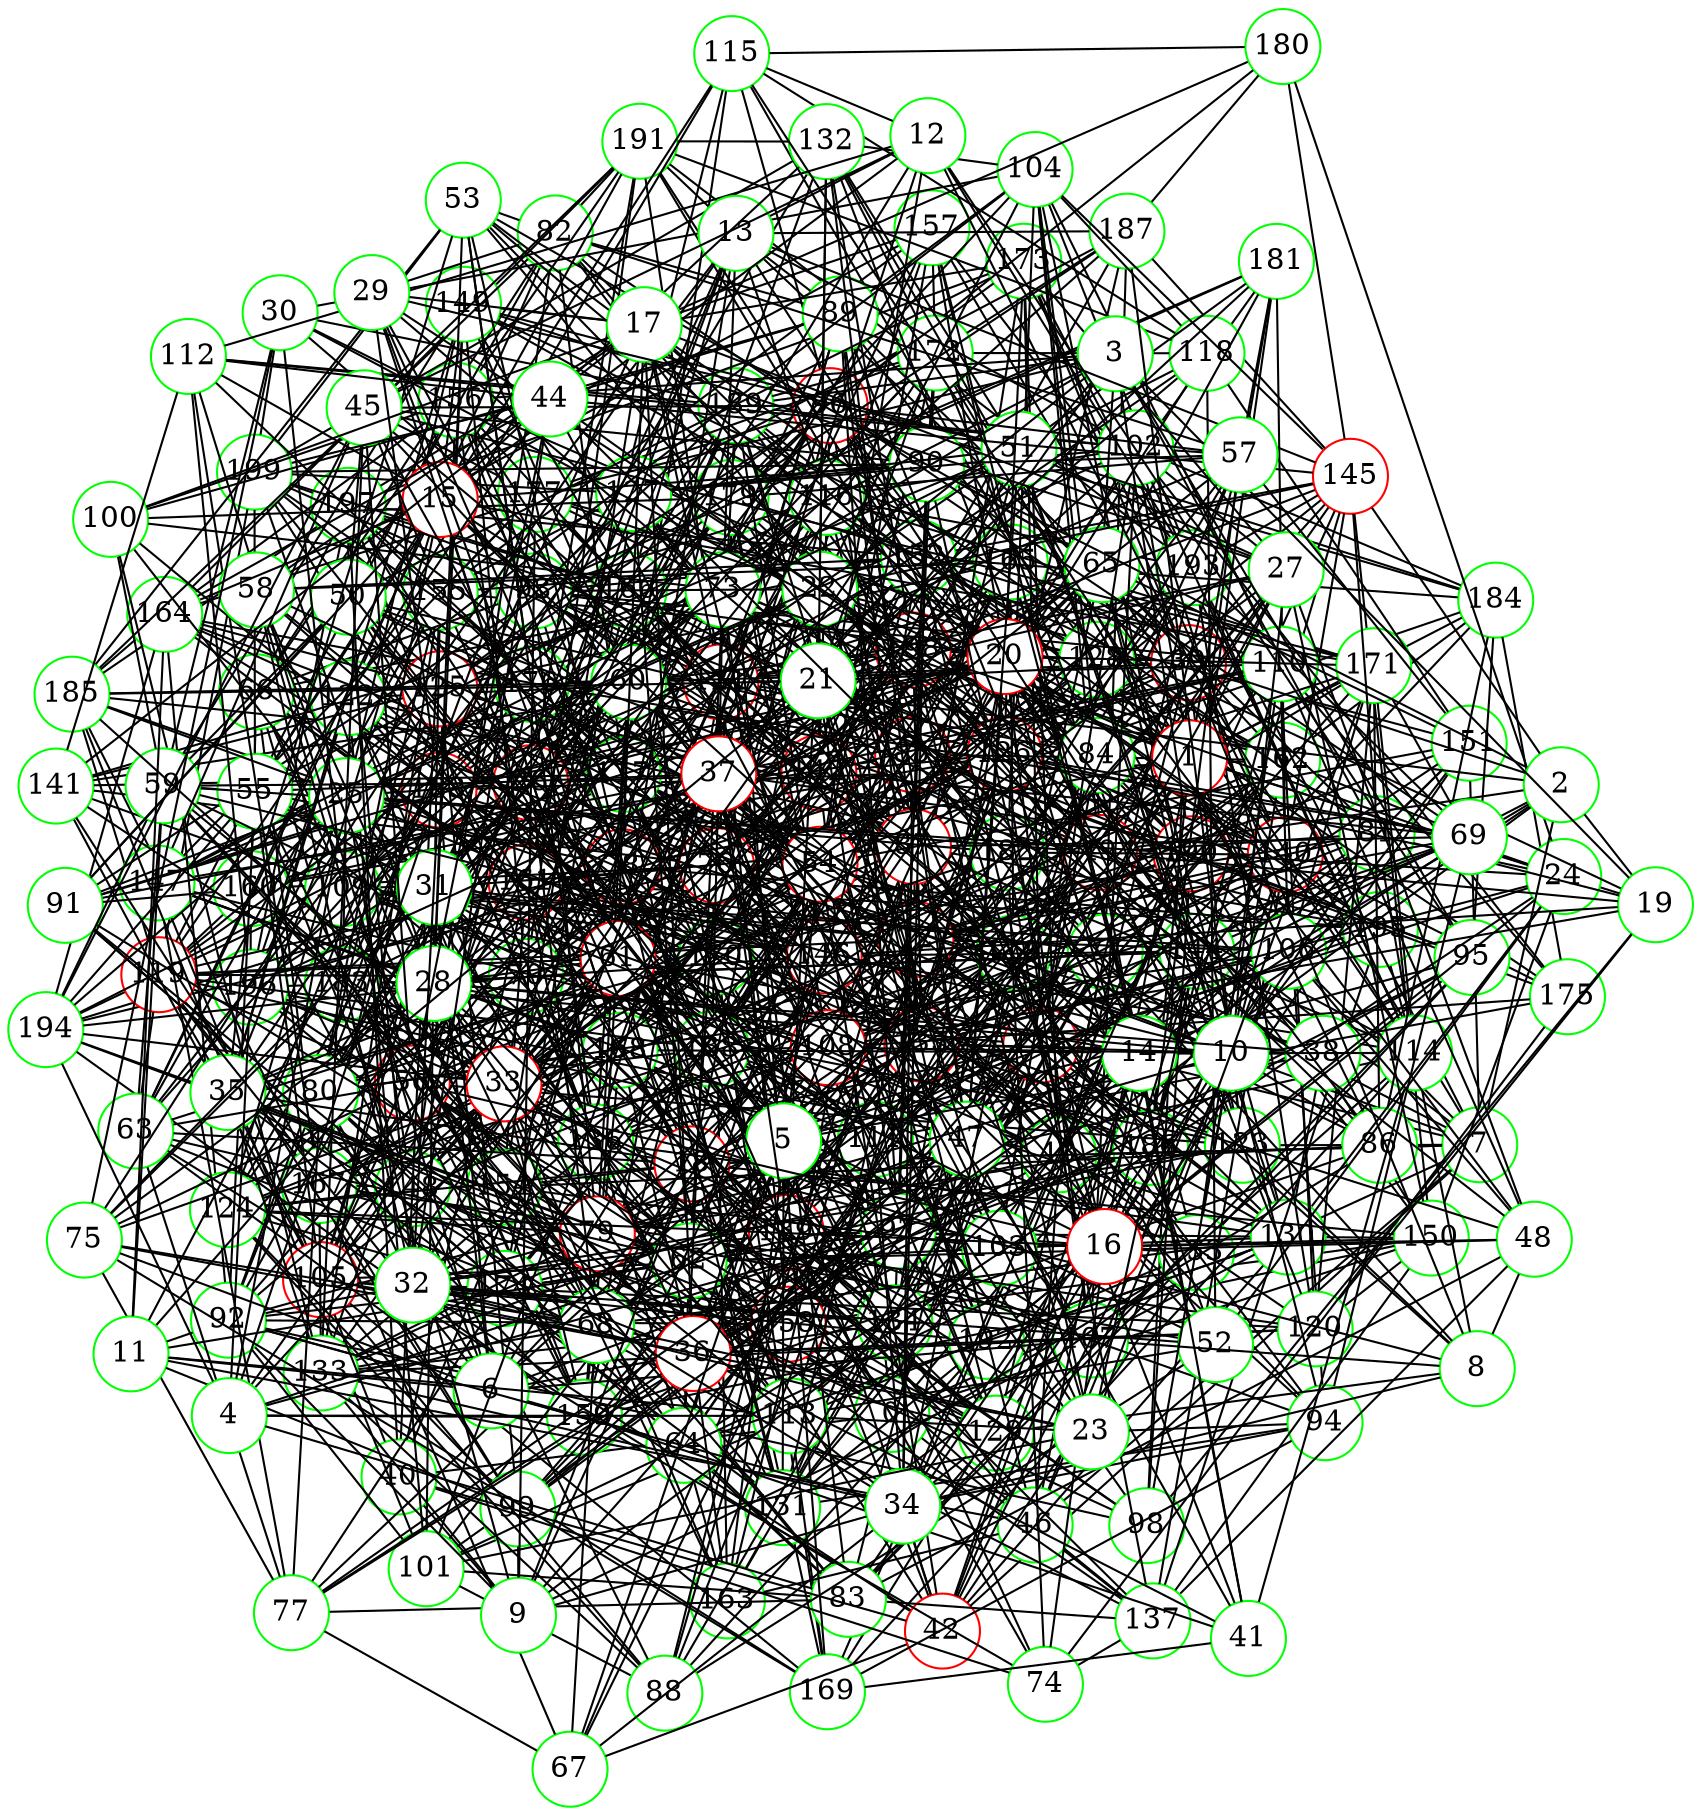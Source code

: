 graph {
graph ["layout"="fdp"]
node ["style"="filled","fillcolor"="white","fixedsize"="true","shape"="circle"]
"0" ["color"="green"]
"160" ["color"="green"]
"196" ["color"="green"]
"197" ["color"="green"]
"199" ["color"="green"]
"161" ["color"="red"]
"194" ["color"="green"]
"163" ["color"="green"]
"170" ["color"="green"]
"187" ["color"="green"]
"188" ["color"="red"]
"189" ["color"="green"]
"198" ["color"="red"]
"195" ["color"="green"]
"186" ["color"="green"]
"7" ["color"="green"]
"162" ["color"="green"]
"173" ["color"="green"]
"184" ["color"="green"]
"39" ["color"="red"]
"66" ["color"="green"]
"167" ["color"="green"]
"182" ["color"="green"]
"185" ["color"="green"]
"76" ["color"="red"]
"96" ["color"="red"]
"164" ["color"="green"]
"191" ["color"="green"]
"193" ["color"="green"]
"135" ["color"="red"]
"136" ["color"="green"]
"140" ["color"="red"]
"168" ["color"="green"]
"190" ["color"="red"]
"192" ["color"="green"]
"175" ["color"="green"]
"145" ["color"="red"]
"178" ["color"="green"]
"180" ["color"="green"]
"150" ["color"="green"]
"152" ["color"="green"]
"155" ["color"="green"]
"177" ["color"="green"]
"157" ["color"="green"]
"165" ["color"="green"]
"171" ["color"="green"]
"172" ["color"="green"]
"183" ["color"="green"]
"158" ["color"="red"]
"166" ["color"="green"]
"159" ["color"="green"]
"181" ["color"="green"]
"143" ["color"="red"]
"109" ["color"="green"]
"141" ["color"="green"]
"146" ["color"="red"]
"176" ["color"="green"]
"179" ["color"="green"]
"156" ["color"="green"]
"116" ["color"="green"]
"119" ["color"="red"]
"138" ["color"="green"]
"139" ["color"="red"]
"153" ["color"="green"]
"142" ["color"="red"]
"144" ["color"="green"]
"115" ["color"="green"]
"117" ["color"="green"]
"169" ["color"="green"]
"118" ["color"="green"]
"151" ["color"="green"]
"122" ["color"="green"]
"121" ["color"="red"]
"154" ["color"="green"]
"126" ["color"="red"]
"107" ["color"="green"]
"130" ["color"="green"]
"114" ["color"="green"]
"85" ["color"="red"]
"134" ["color"="green"]
"174" ["color"="green"]
"147" ["color"="green"]
"123" ["color"="green"]
"128" ["color"="green"]
"149" ["color"="green"]
"95" ["color"="green"]
"94" ["color"="green"]
"131" ["color"="green"]
"111" ["color"="green"]
"129" ["color"="green"]
"148" ["color"="green"]
"82" ["color"="green"]
"89" ["color"="green"]
"97" ["color"="green"]
"101" ["color"="green"]
"137" ["color"="green"]
"108" ["color"="red"]
"103" ["color"="green"]
"105" ["color"="red"]
"125" ["color"="red"]
"127" ["color"="green"]
"100" ["color"="green"]
"133" ["color"="green"]
"104" ["color"="green"]
"132" ["color"="green"]
"110" ["color"="green"]
"120" ["color"="green"]
"93" ["color"="green"]
"113" ["color"="green"]
"98" ["color"="green"]
"70" ["color"="green"]
"92" ["color"="green"]
"78" ["color"="red"]
"124" ["color"="green"]
"71" ["color"="green"]
"72" ["color"="red"]
"106" ["color"="green"]
"81" ["color"="green"]
"99" ["color"="green"]
"87" ["color"="red"]
"88" ["color"="green"]
"42" ["color"="red"]
"67" ["color"="green"]
"77" ["color"="green"]
"80" ["color"="green"]
"83" ["color"="green"]
"54" ["color"="red"]
"60" ["color"="green"]
"79" ["color"="red"]
"91" ["color"="green"]
"62" ["color"="green"]
"64" ["color"="green"]
"73" ["color"="green"]
"63" ["color"="green"]
"43" ["color"="green"]
"46" ["color"="green"]
"61" ["color"="red"]
"55" ["color"="green"]
"59" ["color"="green"]
"49" ["color"="red"]
"84" ["color"="green"]
"18" ["color"="red"]
"65" ["color"="green"]
"90" ["color"="green"]
"22" ["color"="green"]
"38" ["color"="green"]
"86" ["color"="green"]
"25" ["color"="green"]
"35" ["color"="green"]
"102" ["color"="green"]
"112" ["color"="green"]
"26" ["color"="red"]
"68" ["color"="green"]
"75" ["color"="green"]
"51" ["color"="green"]
"50" ["color"="green"]
"40" ["color"="green"]
"74" ["color"="green"]
"56" ["color"="red"]
"1" ["color"="red"]
"6" ["color"="green"]
"36" ["color"="red"]
"41" ["color"="green"]
"47" ["color"="green"]
"11" ["color"="green"]
"58" ["color"="green"]
"31" ["color"="green"]
"19" ["color"="green"]
"20" ["color"="red"]
"53" ["color"="green"]
"24" ["color"="green"]
"52" ["color"="green"]
"27" ["color"="green"]
"48" ["color"="green"]
"2" ["color"="green"]
"3" ["color"="green"]
"33" ["color"="red"]
"4" ["color"="green"]
"5" ["color"="green"]
"37" ["color"="red"]
"8" ["color"="green"]
"34" ["color"="green"]
"14" ["color"="green"]
"69" ["color"="green"]
"16" ["color"="red"]
"30" ["color"="green"]
"9" ["color"="green"]
"10" ["color"="green"]
"28" ["color"="green"]
"12" ["color"="green"]
"13" ["color"="green"]
"45" ["color"="green"]
"15" ["color"="red"]
"17" ["color"="green"]
"29" ["color"="green"]
"21" ["color"="green"]
"23" ["color"="green"]
"32" ["color"="green"]
"44" ["color"="green"]
"57" ["color"="green"]
"0" -- "160"
"0" -- "161"
"0" -- "196"
"0" -- "7"
"0" -- "39"
"0" -- "40"
"0" -- "137"
"0" -- "142"
"0" -- "49"
"0" -- "81"
"0" -- "150"
"0" -- "182"
"0" -- "56"
"0" -- "26"
"160" -- "196"
"196" -- "197"
"197" -- "199"
"161" -- "194"
"161" -- "163"
"161" -- "195"
"161" -- "186"
"161" -- "189"
"163" -- "170"
"170" -- "187"
"170" -- "188"
"170" -- "189"
"189" -- "198"
"7" -- "162"
"7" -- "39"
"7" -- "71"
"7" -- "72"
"7" -- "42"
"7" -- "170"
"7" -- "43"
"7" -- "46"
"7" -- "49"
"7" -- "18"
"7" -- "151"
"7" -- "123"
"7" -- "190"
"162" -- "198"
"162" -- "173"
"162" -- "184"
"162" -- "188"
"173" -- "197"
"39" -- "66"
"39" -- "98"
"39" -- "165"
"39" -- "70"
"39" -- "173"
"39" -- "78"
"39" -- "82"
"39" -- "123"
"39" -- "155"
"39" -- "157"
"39" -- "191"
"66" -- "160"
"66" -- "161"
"66" -- "197"
"66" -- "167"
"66" -- "76"
"66" -- "111"
"66" -- "82"
"66" -- "183"
"66" -- "152"
"66" -- "154"
"66" -- "93"
"66" -- "159"
"66" -- "191"
"167" -- "182"
"167" -- "185"
"182" -- "184"
"185" -- "197"
"76" -- "96"
"76" -- "160"
"76" -- "194"
"76" -- "164"
"76" -- "198"
"76" -- "107"
"76" -- "141"
"76" -- "178"
"76" -- "85"
"76" -- "184"
"76" -- "157"
"76" -- "94"
"96" -- "164"
"96" -- "135"
"96" -- "109"
"96" -- "142"
"96" -- "144"
"96" -- "115"
"96" -- "179"
"96" -- "180"
"96" -- "152"
"96" -- "184"
"96" -- "121"
"96" -- "126"
"164" -- "194"
"164" -- "170"
"164" -- "185"
"164" -- "191"
"191" -- "193"
"193" -- "195"
"135" -- "197"
"135" -- "198"
"135" -- "136"
"135" -- "189"
"135" -- "159"
"136" -- "197"
"136" -- "140"
"136" -- "143"
"136" -- "188"
"140" -- "168"
"140" -- "173"
"140" -- "175"
"140" -- "145"
"140" -- "177"
"140" -- "181"
"140" -- "182"
"168" -- "198"
"168" -- "190"
"190" -- "192"
"175" -- "184"
"145" -- "193"
"145" -- "178"
"145" -- "180"
"145" -- "150"
"145" -- "182"
"145" -- "152"
"145" -- "186"
"145" -- "187"
"180" -- "187"
"150" -- "152"
"150" -- "158"
"150" -- "190"
"150" -- "159"
"152" -- "162"
"152" -- "197"
"152" -- "168"
"152" -- "170"
"152" -- "184"
"152" -- "155"
"152" -- "188"
"152" -- "158"
"155" -- "196"
"155" -- "177"
"155" -- "187"
"155" -- "157"
"157" -- "161"
"157" -- "193"
"157" -- "165"
"157" -- "172"
"165" -- "171"
"165" -- "178"
"172" -- "177"
"172" -- "183"
"172" -- "187"
"172" -- "189"
"183" -- "196"
"158" -- "166"
"158" -- "167"
"158" -- "168"
"158" -- "171"
"158" -- "183"
"166" -- "197"
"166" -- "199"
"166" -- "186"
"159" -- "194"
"159" -- "168"
"181" -- "190"
"143" -- "162"
"143" -- "163"
"143" -- "173"
"143" -- "183"
"143" -- "152"
"109" -- "161"
"109" -- "194"
"109" -- "141"
"109" -- "146"
"109" -- "116"
"109" -- "159"
"146" -- "192"
"146" -- "161"
"146" -- "162"
"146" -- "176"
"146" -- "179"
"146" -- "185"
"146" -- "186"
"146" -- "156"
"146" -- "188"
"146" -- "189"
"176" -- "189"
"179" -- "195"
"179" -- "181"
"179" -- "182"
"156" -- "192"
"156" -- "161"
"156" -- "162"
"156" -- "164"
"156" -- "166"
"116" -- "193"
"116" -- "198"
"116" -- "171"
"116" -- "143"
"116" -- "175"
"116" -- "119"
"116" -- "152"
"116" -- "190"
"116" -- "159"
"119" -- "160"
"119" -- "167"
"119" -- "199"
"119" -- "138"
"119" -- "179"
"119" -- "185"
"119" -- "156"
"119" -- "159"
"138" -- "165"
"138" -- "139"
"138" -- "176"
"138" -- "181"
"138" -- "182"
"138" -- "153"
"139" -- "193"
"139" -- "162"
"139" -- "197"
"139" -- "179"
"139" -- "150"
"139" -- "153"
"153" -- "162"
"153" -- "163"
"153" -- "165"
"153" -- "176"
"153" -- "179"
"142" -- "166"
"142" -- "167"
"142" -- "168"
"142" -- "177"
"142" -- "185"
"144" -- "146"
"144" -- "183"
"144" -- "186"
"115" -- "161"
"115" -- "180"
"115" -- "117"
"115" -- "118"
"115" -- "122"
"115" -- "190"
"117" -- "199"
"117" -- "169"
"117" -- "170"
"117" -- "141"
"169" -- "170"
"169" -- "190"
"118" -- "151"
"118" -- "172"
"118" -- "191"
"151" -- "177"
"122" -- "161"
"122" -- "196"
"122" -- "135"
"122" -- "182"
"121" -- "192"
"121" -- "196"
"121" -- "198"
"121" -- "199"
"121" -- "138"
"121" -- "141"
"121" -- "154"
"121" -- "157"
"121" -- "158"
"121" -- "159"
"121" -- "177"
"121" -- "122"
"121" -- "189"
"121" -- "191"
"154" -- "161"
"154" -- "165"
"154" -- "167"
"154" -- "199"
"126" -- "160"
"126" -- "196"
"126" -- "165"
"126" -- "166"
"126" -- "142"
"126" -- "145"
"126" -- "181"
"126" -- "187"
"126" -- "190"
"126" -- "191"
"107" -- "130"
"107" -- "196"
"107" -- "168"
"107" -- "114"
"107" -- "154"
"107" -- "126"
"130" -- "192"
"130" -- "136"
"130" -- "138"
"130" -- "142"
"130" -- "143"
"114" -- "193"
"114" -- "195"
"114" -- "169"
"114" -- "171"
"114" -- "172"
"114" -- "146"
"114" -- "121"
"85" -- "162"
"85" -- "164"
"85" -- "165"
"85" -- "134"
"85" -- "138"
"85" -- "172"
"85" -- "174"
"85" -- "175"
"85" -- "147"
"85" -- "123"
"85" -- "95"
"134" -- "170"
"134" -- "139"
"174" -- "189"
"147" -- "176"
"147" -- "177"
"147" -- "168"
"123" -- "128"
"123" -- "161"
"123" -- "130"
"123" -- "143"
"128" -- "198"
"128" -- "149"
"128" -- "188"
"149" -- "165"
"149" -- "166"
"149" -- "188"
"95" -- "184"
"95" -- "153"
"95" -- "158"
"95" -- "190"
"94" -- "131"
"94" -- "169"
"94" -- "139"
"94" -- "140"
"94" -- "143"
"131" -- "192"
"131" -- "136"
"131" -- "140"
"131" -- "176"
"131" -- "183"
"111" -- "129"
"111" -- "146"
"111" -- "147"
"111" -- "119"
"111" -- "151"
"111" -- "122"
"111" -- "126"
"129" -- "170"
"129" -- "142"
"129" -- "148"
"129" -- "151"
"129" -- "158"
"148" -- "160"
"148" -- "193"
"148" -- "198"
"148" -- "176"
"148" -- "178"
"82" -- "116"
"82" -- "148"
"82" -- "117"
"82" -- "89"
"82" -- "185"
"82" -- "122"
"82" -- "126"
"82" -- "191"
"89" -- "128"
"89" -- "97"
"89" -- "100"
"89" -- "135"
"89" -- "104"
"89" -- "136"
"89" -- "168"
"89" -- "117"
"97" -- "161"
"97" -- "131"
"97" -- "101"
"97" -- "166"
"97" -- "103"
"97" -- "174"
"97" -- "178"
"97" -- "184"
"97" -- "153"
"97" -- "125"
"97" -- "158"
"101" -- "137"
"101" -- "153"
"101" -- "185"
"101" -- "122"
"101" -- "108"
"137" -- "195"
"137" -- "150"
"137" -- "140"
"137" -- "174"
"137" -- "143"
"108" -- "129"
"108" -- "193"
"108" -- "166"
"108" -- "167"
"108" -- "138"
"108" -- "109"
"108" -- "175"
"108" -- "176"
"108" -- "147"
"108" -- "179"
"103" -- "128"
"103" -- "130"
"103" -- "131"
"103" -- "196"
"103" -- "105"
"103" -- "108"
"103" -- "145"
"103" -- "154"
"105" -- "128"
"105" -- "192"
"105" -- "134"
"105" -- "169"
"105" -- "141"
"105" -- "147"
"125" -- "194"
"125" -- "195"
"125" -- "164"
"125" -- "165"
"125" -- "167"
"125" -- "170"
"125" -- "141"
"125" -- "173"
"125" -- "185"
"125" -- "187"
"125" -- "127"
"127" -- "199"
"127" -- "186"
"127" -- "140"
"127" -- "174"
"127" -- "143"
"100" -- "179"
"100" -- "133"
"100" -- "156"
"100" -- "188"
"133" -- "167"
"133" -- "169"
"133" -- "143"
"133" -- "146"
"133" -- "155"
"133" -- "158"
"104" -- "128"
"104" -- "193"
"104" -- "132"
"104" -- "110"
"104" -- "144"
"104" -- "145"
"104" -- "179"
"104" -- "118"
"104" -- "182"
"104" -- "122"
"132" -- "198"
"132" -- "199"
"132" -- "172"
"132" -- "188"
"132" -- "191"
"110" -- "160"
"110" -- "140"
"110" -- "142"
"110" -- "111"
"110" -- "175"
"110" -- "176"
"110" -- "179"
"110" -- "120"
"110" -- "153"
"110" -- "186"
"110" -- "126"
"120" -- "193"
"120" -- "133"
"120" -- "165"
"120" -- "150"
"120" -- "167"
"120" -- "171"
"120" -- "174"
"93" -- "105"
"93" -- "110"
"93" -- "142"
"93" -- "113"
"93" -- "116"
"93" -- "181"
"93" -- "152"
"93" -- "189"
"93" -- "190"
"113" -- "134"
"113" -- "169"
"113" -- "151"
"113" -- "154"
"113" -- "126"
"98" -- "148"
"98" -- "136"
"98" -- "190"
"98" -- "111"
"70" -- "129"
"70" -- "194"
"70" -- "166"
"70" -- "198"
"70" -- "105"
"70" -- "139"
"70" -- "172"
"70" -- "144"
"70" -- "117"
"70" -- "149"
"70" -- "119"
"70" -- "92"
"70" -- "126"
"70" -- "191"
"92" -- "98"
"92" -- "164"
"92" -- "101"
"92" -- "166"
"92" -- "174"
"92" -- "111"
"92" -- "177"
"92" -- "188"
"92" -- "158"
"78" -- "130"
"78" -- "131"
"78" -- "195"
"78" -- "165"
"78" -- "134"
"78" -- "198"
"78" -- "119"
"78" -- "124"
"78" -- "156"
"124" -- "174"
"124" -- "176"
"124" -- "178"
"124" -- "179"
"124" -- "148"
"124" -- "125"
"71" -- "161"
"71" -- "162"
"71" -- "163"
"71" -- "134"
"71" -- "135"
"71" -- "82"
"71" -- "187"
"72" -- "130"
"72" -- "131"
"72" -- "136"
"72" -- "106"
"72" -- "171"
"72" -- "109"
"72" -- "173"
"72" -- "81"
"72" -- "87"
"72" -- "119"
"72" -- "151"
"72" -- "186"
"72" -- "124"
"72" -- "125"
"72" -- "190"
"72" -- "127"
"106" -- "162"
"106" -- "195"
"106" -- "132"
"106" -- "166"
"106" -- "135"
"106" -- "169"
"106" -- "171"
"106" -- "172"
"106" -- "109"
"81" -- "99"
"81" -- "108"
"81" -- "144"
"81" -- "145"
"81" -- "114"
"81" -- "151"
"81" -- "89"
"99" -- "135"
"99" -- "167"
"99" -- "139"
"99" -- "124"
"99" -- "125"
"99" -- "141"
"99" -- "143"
"87" -- "128"
"87" -- "161"
"87" -- "163"
"87" -- "195"
"87" -- "132"
"87" -- "167"
"87" -- "172"
"87" -- "114"
"87" -- "116"
"87" -- "88"
"87" -- "121"
"87" -- "186"
"87" -- "93"
"88" -- "192"
"88" -- "148"
"88" -- "101"
"88" -- "133"
"88" -- "135"
"88" -- "105"
"88" -- "108"
"88" -- "124"
"88" -- "143"
"42" -- "130"
"42" -- "67"
"42" -- "70"
"42" -- "106"
"42" -- "138"
"42" -- "144"
"42" -- "54"
"42" -- "153"
"42" -- "186"
"42" -- "63"
"67" -- "129"
"67" -- "167"
"67" -- "77"
"67" -- "78"
"67" -- "126"
"67" -- "158"
"77" -- "80"
"77" -- "97"
"77" -- "83"
"77" -- "147"
"77" -- "174"
"80" -- "131"
"80" -- "168"
"80" -- "106"
"80" -- "170"
"80" -- "83"
"80" -- "87"
"80" -- "155"
"80" -- "189"
"83" -- "129"
"83" -- "106"
"83" -- "178"
"83" -- "183"
"83" -- "153"
"83" -- "95"
"54" -- "193"
"54" -- "163"
"54" -- "164"
"54" -- "197"
"54" -- "166"
"54" -- "71"
"54" -- "199"
"54" -- "138"
"54" -- "172"
"54" -- "176"
"54" -- "117"
"54" -- "151"
"54" -- "152"
"54" -- "153"
"54" -- "60"
"54" -- "157"
"54" -- "62"
"60" -- "96"
"60" -- "132"
"60" -- "198"
"60" -- "136"
"60" -- "78"
"60" -- "79"
"60" -- "80"
"60" -- "149"
"60" -- "183"
"60" -- "185"
"60" -- "94"
"79" -- "161"
"79" -- "162"
"79" -- "194"
"79" -- "133"
"79" -- "137"
"79" -- "114"
"79" -- "182"
"79" -- "122"
"79" -- "186"
"79" -- "91"
"79" -- "124"
"79" -- "93"
"79" -- "159"
"91" -- "96"
"91" -- "160"
"91" -- "148"
"91" -- "188"
"91" -- "174"
"62" -- "64"
"62" -- "194"
"62" -- "100"
"62" -- "134"
"62" -- "76"
"62" -- "174"
"62" -- "79"
"62" -- "123"
"62" -- "63"
"62" -- "127"
"64" -- "130"
"64" -- "83"
"64" -- "198"
"64" -- "103"
"64" -- "73"
"64" -- "154"
"64" -- "91"
"64" -- "92"
"73" -- "161"
"73" -- "195"
"73" -- "100"
"73" -- "196"
"73" -- "76"
"73" -- "141"
"73" -- "83"
"73" -- "116"
"73" -- "187"
"73" -- "188"
"63" -- "77"
"63" -- "176"
"63" -- "182"
"63" -- "119"
"63" -- "122"
"63" -- "155"
"63" -- "127"
"43" -- "193"
"43" -- "196"
"43" -- "71"
"43" -- "109"
"43" -- "173"
"43" -- "46"
"43" -- "174"
"43" -- "54"
"43" -- "182"
"43" -- "55"
"43" -- "120"
"46" -- "163"
"46" -- "168"
"46" -- "137"
"46" -- "140"
"46" -- "61"
"61" -- "192"
"61" -- "164"
"61" -- "133"
"61" -- "134"
"61" -- "105"
"61" -- "109"
"61" -- "111"
"61" -- "81"
"61" -- "116"
"61" -- "117"
"61" -- "119"
"61" -- "158"
"55" -- "194"
"55" -- "199"
"55" -- "105"
"55" -- "138"
"55" -- "139"
"55" -- "78"
"55" -- "174"
"55" -- "115"
"55" -- "148"
"55" -- "59"
"55" -- "92"
"59" -- "194"
"59" -- "100"
"59" -- "136"
"59" -- "138"
"59" -- "149"
"59" -- "183"
"59" -- "190"
"59" -- "63"
"49" -- "64"
"49" -- "132"
"49" -- "198"
"49" -- "135"
"49" -- "104"
"49" -- "170"
"49" -- "108"
"49" -- "111"
"49" -- "81"
"49" -- "84"
"49" -- "123"
"49" -- "60"
"49" -- "93"
"49" -- "62"
"49" -- "191"
"84" -- "96"
"84" -- "134"
"84" -- "198"
"84" -- "104"
"84" -- "171"
"84" -- "172"
"84" -- "143"
"84" -- "121"
"84" -- "158"
"84" -- "190"
"18" -- "65"
"18" -- "129"
"18" -- "193"
"18" -- "131"
"18" -- "134"
"18" -- "135"
"18" -- "199"
"18" -- "137"
"18" -- "140"
"18" -- "78"
"18" -- "143"
"18" -- "22"
"18" -- "150"
"18" -- "25"
"18" -- "154"
"18" -- "155"
"18" -- "159"
"18" -- "35"
"18" -- "113"
"18" -- "50"
"18" -- "124"
"18" -- "63"
"65" -- "130"
"65" -- "162"
"65" -- "70"
"65" -- "168"
"65" -- "78"
"65" -- "174"
"65" -- "114"
"65" -- "178"
"65" -- "151"
"65" -- "121"
"65" -- "90"
"65" -- "123"
"90" -- "96"
"90" -- "97"
"90" -- "199"
"90" -- "172"
"90" -- "127"
"22" -- "128"
"22" -- "192"
"22" -- "162"
"22" -- "132"
"22" -- "38"
"22" -- "104"
"22" -- "139"
"22" -- "142"
"22" -- "145"
"22" -- "177"
"22" -- "147"
"22" -- "86"
"22" -- "87"
"22" -- "60"
"22" -- "93"
"38" -- "130"
"38" -- "135"
"38" -- "168"
"38" -- "73"
"38" -- "111"
"38" -- "114"
"38" -- "178"
"38" -- "179"
"38" -- "188"
"86" -- "131"
"86" -- "117"
"86" -- "184"
"86" -- "154"
"86" -- "171"
"86" -- "159"
"25" -- "160"
"25" -- "35"
"25" -- "102"
"25" -- "135"
"25" -- "49"
"25" -- "113"
"25" -- "148"
"25" -- "149"
"25" -- "182"
"25" -- "183"
"25" -- "185"
"25" -- "26"
"25" -- "91"
"35" -- "160"
"35" -- "131"
"35" -- "133"
"35" -- "105"
"35" -- "170"
"35" -- "76"
"35" -- "84"
"35" -- "149"
"35" -- "119"
"35" -- "122"
"35" -- "188"
"35" -- "62"
"35" -- "158"
"102" -- "198"
"102" -- "106"
"102" -- "107"
"102" -- "143"
"102" -- "175"
"102" -- "112"
"102" -- "114"
"102" -- "146"
"102" -- "116"
"102" -- "184"
"102" -- "189"
"102" -- "127"
"112" -- "176"
"112" -- "196"
"112" -- "167"
"112" -- "141"
"112" -- "189"
"26" -- "96"
"26" -- "97"
"26" -- "194"
"26" -- "68"
"26" -- "133"
"26" -- "197"
"26" -- "105"
"26" -- "138"
"26" -- "75"
"26" -- "172"
"26" -- "142"
"26" -- "80"
"26" -- "51"
"26" -- "152"
"26" -- "59"
"26" -- "191"
"68" -- "130"
"68" -- "133"
"68" -- "165"
"68" -- "71"
"68" -- "75"
"68" -- "77"
"68" -- "111"
"68" -- "118"
"68" -- "183"
"68" -- "122"
"68" -- "186"
"75" -- "183"
"75" -- "168"
"75" -- "169"
"75" -- "77"
"75" -- "125"
"51" -- "130"
"51" -- "132"
"51" -- "170"
"51" -- "147"
"51" -- "149"
"51" -- "181"
"51" -- "54"
"51" -- "118"
"51" -- "87"
"51" -- "184"
"51" -- "125"
"51" -- "127"
"50" -- "197"
"50" -- "134"
"50" -- "173"
"50" -- "142"
"50" -- "176"
"50" -- "82"
"50" -- "178"
"50" -- "59"
"50" -- "91"
"50" -- "126"
"40" -- "96"
"40" -- "161"
"40" -- "197"
"40" -- "105"
"40" -- "42"
"40" -- "74"
"40" -- "155"
"74" -- "117"
"74" -- "182"
"74" -- "137"
"74" -- "139"
"74" -- "159"
"74" -- "175"
"56" -- "129"
"56" -- "105"
"56" -- "138"
"56" -- "170"
"56" -- "75"
"56" -- "112"
"56" -- "83"
"56" -- "119"
"56" -- "152"
"56" -- "121"
"56" -- "123"
"56" -- "60"
"56" -- "189"
"56" -- "158"
"56" -- "63"
"56" -- "159"
"1" -- "6"
"1" -- "102"
"1" -- "198"
"1" -- "73"
"1" -- "171"
"1" -- "46"
"1" -- "78"
"1" -- "113"
"1" -- "146"
"1" -- "19"
"1" -- "115"
"1" -- "20"
"1" -- "181"
"1" -- "22"
"1" -- "86"
"1" -- "24"
"1" -- "186"
"1" -- "27"
"1" -- "189"
"6" -- "64"
"6" -- "36"
"6" -- "11"
"6" -- "75"
"6" -- "107"
"6" -- "80"
"6" -- "84"
"6" -- "148"
"6" -- "54"
"6" -- "119"
"6" -- "58"
"6" -- "186"
"6" -- "188"
"6" -- "31"
"6" -- "63"
"36" -- "160"
"36" -- "192"
"36" -- "163"
"36" -- "196"
"36" -- "134"
"36" -- "168"
"36" -- "41"
"36" -- "43"
"36" -- "75"
"36" -- "77"
"36" -- "80"
"36" -- "144"
"36" -- "146"
"36" -- "87"
"36" -- "120"
"36" -- "59"
"36" -- "188"
"36" -- "63"
"36" -- "95"
"41" -- "49"
"41" -- "114"
"41" -- "169"
"41" -- "43"
"41" -- "47"
"41" -- "159"
"47" -- "133"
"47" -- "71"
"47" -- "77"
"47" -- "50"
"47" -- "51"
"47" -- "85"
"47" -- "89"
"47" -- "189"
"47" -- "158"
"11" -- "113"
"11" -- "99"
"11" -- "164"
"11" -- "121"
"11" -- "59"
"11" -- "92"
"11" -- "93"
"11" -- "46"
"11" -- "62"
"58" -- "178"
"58" -- "165"
"58" -- "152"
"58" -- "108"
"58" -- "157"
"58" -- "111"
"58" -- "159"
"31" -- "101"
"31" -- "70"
"31" -- "72"
"31" -- "105"
"31" -- "43"
"31" -- "76"
"31" -- "176"
"31" -- "146"
"31" -- "179"
"31" -- "117"
"31" -- "118"
"31" -- "183"
"31" -- "186"
"31" -- "155"
"19" -- "49"
"19" -- "81"
"19" -- "98"
"19" -- "146"
"19" -- "120"
"19" -- "152"
"19" -- "108"
"20" -- "128"
"20" -- "160"
"20" -- "65"
"20" -- "161"
"20" -- "195"
"20" -- "134"
"20" -- "135"
"20" -- "107"
"20" -- "171"
"20" -- "108"
"20" -- "140"
"20" -- "173"
"20" -- "47"
"20" -- "53"
"20" -- "86"
"20" -- "183"
"20" -- "26"
"20" -- "186"
"20" -- "123"
"20" -- "188"
"20" -- "93"
"20" -- "157"
"20" -- "189"
"53" -- "160"
"53" -- "65"
"53" -- "199"
"53" -- "136"
"53" -- "78"
"53" -- "176"
"53" -- "82"
"53" -- "182"
"53" -- "185"
"53" -- "156"
"53" -- "189"
"53" -- "126"
"24" -- "192"
"24" -- "130"
"24" -- "52"
"24" -- "180"
"24" -- "134"
"24" -- "150"
"24" -- "198"
"24" -- "135"
"24" -- "126"
"24" -- "190"
"24" -- "143"
"52" -- "113"
"52" -- "118"
"52" -- "88"
"52" -- "168"
"52" -- "60"
"52" -- "126"
"52" -- "79"
"52" -- "143"
"27" -- "64"
"27" -- "102"
"27" -- "173"
"27" -- "47"
"27" -- "48"
"27" -- "51"
"27" -- "149"
"27" -- "150"
"27" -- "87"
"27" -- "121"
"27" -- "62"
"48" -- "128"
"48" -- "83"
"48" -- "85"
"48" -- "135"
"48" -- "137"
"48" -- "106"
"48" -- "62"
"48" -- "110"
"2" -- "49"
"2" -- "97"
"2" -- "145"
"2" -- "19"
"2" -- "7"
"2" -- "39"
"2" -- "121"
"2" -- "90"
"2" -- "43"
"2" -- "47"
"2" -- "111"
"3" -- "33"
"3" -- "65"
"3" -- "73"
"3" -- "142"
"3" -- "81"
"3" -- "177"
"3" -- "19"
"3" -- "22"
"3" -- "55"
"3" -- "156"
"3" -- "189"
"3" -- "190"
"3" -- "95"
"33" -- "128"
"33" -- "192"
"33" -- "98"
"33" -- "194"
"33" -- "163"
"33" -- "70"
"33" -- "73"
"33" -- "141"
"33" -- "116"
"33" -- "148"
"33" -- "85"
"33" -- "54"
"33" -- "185"
"33" -- "90"
"33" -- "92"
"33" -- "61"
"33" -- "159"
"4" -- "97"
"4" -- "113"
"4" -- "194"
"4" -- "83"
"4" -- "196"
"4" -- "22"
"4" -- "25"
"4" -- "139"
"4" -- "188"
"4" -- "142"
"4" -- "159"
"5" -- "162"
"5" -- "67"
"5" -- "131"
"5" -- "195"
"5" -- "37"
"5" -- "199"
"5" -- "169"
"5" -- "42"
"5" -- "139"
"5" -- "79"
"5" -- "175"
"5" -- "50"
"5" -- "26"
"5" -- "27"
"5" -- "156"
"5" -- "62"
"5" -- "95"
"37" -- "65"
"37" -- "196"
"37" -- "101"
"37" -- "134"
"37" -- "72"
"37" -- "43"
"37" -- "75"
"37" -- "107"
"37" -- "139"
"37" -- "140"
"37" -- "110"
"37" -- "176"
"37" -- "181"
"37" -- "55"
"37" -- "152"
"37" -- "91"
"8" -- "48"
"8" -- "129"
"8" -- "18"
"8" -- "34"
"8" -- "114"
"8" -- "178"
"8" -- "182"
"8" -- "39"
"8" -- "107"
"8" -- "14"
"34" -- "35"
"34" -- "133"
"34" -- "42"
"34" -- "111"
"34" -- "178"
"34" -- "85"
"34" -- "90"
"34" -- "154"
"34" -- "186"
"34" -- "92"
"34" -- "94"
"34" -- "190"
"14" -- "129"
"14" -- "99"
"14" -- "36"
"14" -- "69"
"14" -- "165"
"14" -- "38"
"14" -- "41"
"14" -- "42"
"14" -- "76"
"14" -- "142"
"14" -- "143"
"14" -- "16"
"14" -- "114"
"14" -- "182"
"14" -- "89"
"14" -- "61"
"14" -- "157"
"14" -- "30"
"69" -- "96"
"69" -- "193"
"69" -- "162"
"69" -- "135"
"69" -- "72"
"69" -- "171"
"69" -- "108"
"69" -- "142"
"69" -- "144"
"69" -- "176"
"69" -- "87"
"69" -- "94"
"69" -- "126"
"16" -- "192"
"16" -- "101"
"16" -- "198"
"16" -- "135"
"16" -- "74"
"16" -- "138"
"16" -- "48"
"16" -- "144"
"16" -- "81"
"16" -- "178"
"16" -- "22"
"16" -- "150"
"16" -- "56"
"16" -- "153"
"16" -- "90"
"16" -- "155"
"16" -- "124"
"16" -- "95"
"30" -- "198"
"30" -- "199"
"30" -- "104"
"30" -- "59"
"30" -- "75"
"30" -- "156"
"30" -- "109"
"30" -- "189"
"9" -- "177"
"9" -- "18"
"9" -- "34"
"9" -- "146"
"9" -- "99"
"9" -- "133"
"9" -- "71"
"9" -- "103"
"9" -- "183"
"9" -- "40"
"9" -- "107"
"9" -- "92"
"10" -- "98"
"10" -- "38"
"10" -- "198"
"10" -- "135"
"10" -- "72"
"10" -- "108"
"10" -- "140"
"10" -- "46"
"10" -- "142"
"10" -- "79"
"10" -- "51"
"10" -- "86"
"10" -- "151"
"10" -- "26"
"10" -- "27"
"10" -- "59"
"10" -- "123"
"10" -- "187"
"10" -- "28"
"10" -- "94"
"28" -- "163"
"28" -- "36"
"28" -- "38"
"28" -- "46"
"28" -- "113"
"28" -- "146"
"28" -- "147"
"28" -- "116"
"28" -- "149"
"28" -- "56"
"28" -- "58"
"28" -- "123"
"28" -- "156"
"28" -- "61"
"12" -- "112"
"12" -- "193"
"12" -- "115"
"12" -- "37"
"12" -- "26"
"12" -- "140"
"12" -- "13"
"12" -- "45"
"12" -- "142"
"12" -- "15"
"12" -- "95"
"13" -- "102"
"13" -- "166"
"13" -- "73"
"13" -- "144"
"13" -- "176"
"13" -- "145"
"13" -- "177"
"13" -- "116"
"13" -- "25"
"13" -- "89"
"13" -- "26"
"13" -- "187"
"13" -- "28"
"13" -- "61"
"45" -- "96"
"45" -- "194"
"45" -- "133"
"45" -- "171"
"45" -- "78"
"45" -- "177"
"45" -- "50"
"45" -- "178"
"45" -- "147"
"45" -- "56"
"45" -- "90"
"45" -- "155"
"45" -- "93"
"45" -- "191"
"15" -- "132"
"15" -- "164"
"15" -- "168"
"15" -- "171"
"15" -- "143"
"15" -- "80"
"15" -- "112"
"15" -- "149"
"15" -- "55"
"15" -- "121"
"15" -- "90"
"15" -- "91"
"15" -- "60"
"15" -- "124"
"15" -- "63"
"15" -- "191"
"17" -- "36"
"17" -- "100"
"17" -- "197"
"17" -- "108"
"17" -- "141"
"17" -- "173"
"17" -- "78"
"17" -- "81"
"17" -- "180"
"17" -- "149"
"17" -- "183"
"17" -- "121"
"17" -- "58"
"17" -- "154"
"17" -- "27"
"17" -- "29"
"17" -- "157"
"17" -- "189"
"29" -- "82"
"29" -- "51"
"29" -- "85"
"29" -- "198"
"29" -- "168"
"29" -- "139"
"29" -- "188"
"29" -- "61"
"29" -- "93"
"21" -- "97"
"21" -- "66"
"21" -- "132"
"21" -- "197"
"21" -- "39"
"21" -- "103"
"21" -- "140"
"21" -- "172"
"21" -- "46"
"21" -- "80"
"21" -- "49"
"21" -- "145"
"21" -- "178"
"21" -- "118"
"21" -- "121"
"21" -- "27"
"21" -- "91"
"21" -- "61"
"23" -- "144"
"23" -- "113"
"23" -- "68"
"23" -- "101"
"23" -- "54"
"23" -- "198"
"23" -- "87"
"23" -- "105"
"23" -- "139"
"23" -- "171"
"23" -- "76"
"23" -- "94"
"32" -- "129"
"32" -- "68"
"32" -- "37"
"32" -- "42"
"32" -- "139"
"32" -- "44"
"32" -- "174"
"32" -- "79"
"32" -- "80"
"32" -- "50"
"32" -- "52"
"32" -- "148"
"32" -- "87"
"32" -- "58"
"32" -- "123"
"32" -- "92"
"32" -- "188"
"32" -- "158"
"44" -- "112"
"44" -- "145"
"44" -- "164"
"44" -- "71"
"44" -- "103"
"44" -- "119"
"44" -- "199"
"44" -- "56"
"44" -- "89"
"44" -- "190"
"57" -- "96"
"57" -- "129"
"57" -- "193"
"57" -- "102"
"57" -- "76"
"57" -- "82"
"57" -- "178"
"57" -- "179"
"57" -- "181"
"57" -- "182"
"57" -- "151"
"57" -- "90"
"57" -- "186"
"57" -- "188"
"57" -- "126"
}